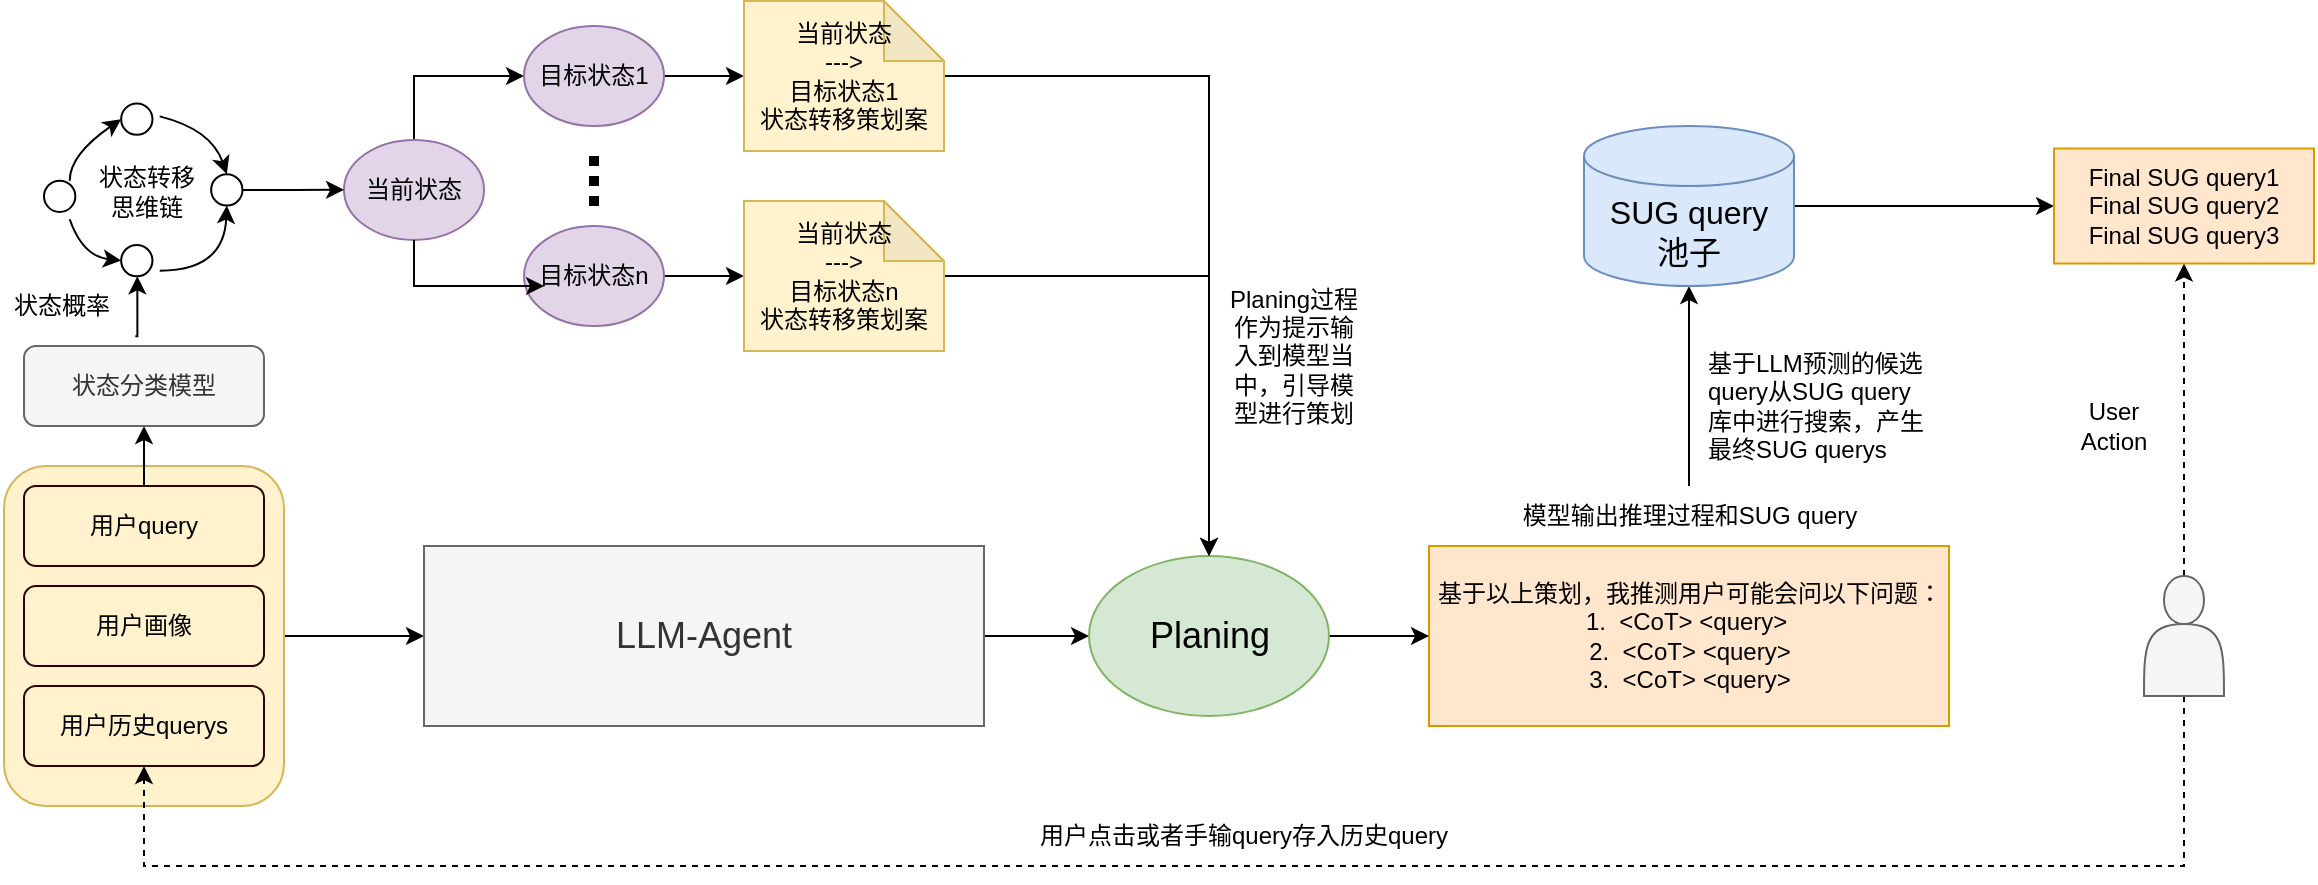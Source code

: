 <mxfile version="22.1.16" type="github">
  <diagram name="第 1 页" id="InZAc0_TM-ClW46jviGC">
    <mxGraphModel dx="2074" dy="1180" grid="1" gridSize="10" guides="1" tooltips="1" connect="1" arrows="1" fold="1" page="1" pageScale="1" pageWidth="1200" pageHeight="500" math="0" shadow="0">
      <root>
        <mxCell id="0" />
        <mxCell id="1" parent="0" />
        <mxCell id="WfHY0GyfMgqrQZnhInwm-1" value="" style="edgeStyle=orthogonalEdgeStyle;rounded=0;orthogonalLoop=1;jettySize=auto;html=1;" edge="1" parent="1" source="WfHY0GyfMgqrQZnhInwm-2" target="WfHY0GyfMgqrQZnhInwm-4">
          <mxGeometry relative="1" as="geometry" />
        </mxCell>
        <mxCell id="WfHY0GyfMgqrQZnhInwm-2" value="" style="rounded=1;whiteSpace=wrap;html=1;fillColor=#fff2cc;strokeColor=#d6b656;" vertex="1" parent="1">
          <mxGeometry x="30" y="250" width="140" height="170" as="geometry" />
        </mxCell>
        <mxCell id="WfHY0GyfMgqrQZnhInwm-3" value="" style="edgeStyle=orthogonalEdgeStyle;rounded=0;orthogonalLoop=1;jettySize=auto;html=1;" edge="1" parent="1" source="WfHY0GyfMgqrQZnhInwm-4">
          <mxGeometry relative="1" as="geometry">
            <mxPoint x="572.5" y="335" as="targetPoint" />
          </mxGeometry>
        </mxCell>
        <mxCell id="WfHY0GyfMgqrQZnhInwm-4" value="&lt;font style=&quot;font-size: 18px;&quot;&gt;LLM-Agent&lt;/font&gt;" style="rounded=0;whiteSpace=wrap;html=1;fillColor=#f5f5f5;fontColor=#333333;strokeColor=#666666;" vertex="1" parent="1">
          <mxGeometry x="240" y="290" width="280" height="90" as="geometry" />
        </mxCell>
        <mxCell id="WfHY0GyfMgqrQZnhInwm-5" value="用户历史querys" style="rounded=1;whiteSpace=wrap;html=1;fillColor=#fff2cc;strokeColor=#330000;" vertex="1" parent="1">
          <mxGeometry x="40" y="360" width="120" height="40" as="geometry" />
        </mxCell>
        <mxCell id="WfHY0GyfMgqrQZnhInwm-6" value="用户画像" style="rounded=1;whiteSpace=wrap;html=1;fillColor=#fff2cc;strokeColor=#330000;" vertex="1" parent="1">
          <mxGeometry x="40" y="310" width="120" height="40" as="geometry" />
        </mxCell>
        <mxCell id="WfHY0GyfMgqrQZnhInwm-47" value="" style="edgeStyle=orthogonalEdgeStyle;rounded=0;orthogonalLoop=1;jettySize=auto;html=1;" edge="1" parent="1" source="WfHY0GyfMgqrQZnhInwm-7" target="WfHY0GyfMgqrQZnhInwm-34">
          <mxGeometry relative="1" as="geometry" />
        </mxCell>
        <mxCell id="WfHY0GyfMgqrQZnhInwm-7" value="用户query" style="rounded=1;whiteSpace=wrap;html=1;fillColor=#fff2cc;strokeColor=#330000;" vertex="1" parent="1">
          <mxGeometry x="40" y="260" width="120" height="40" as="geometry" />
        </mxCell>
        <mxCell id="WfHY0GyfMgqrQZnhInwm-18" value="" style="edgeStyle=orthogonalEdgeStyle;rounded=0;orthogonalLoop=1;jettySize=auto;html=1;" edge="1" parent="1" source="WfHY0GyfMgqrQZnhInwm-19" target="WfHY0GyfMgqrQZnhInwm-29">
          <mxGeometry relative="1" as="geometry" />
        </mxCell>
        <mxCell id="WfHY0GyfMgqrQZnhInwm-19" value="模型输出推理过程和SUG query" style="text;html=1;strokeColor=none;fillColor=none;align=center;verticalAlign=middle;whiteSpace=wrap;rounded=0;" vertex="1" parent="1">
          <mxGeometry x="772.5" y="260" width="200" height="30" as="geometry" />
        </mxCell>
        <mxCell id="WfHY0GyfMgqrQZnhInwm-20" value="基于以上策划，我推测用户可能会问以下问题：&lt;br style=&quot;border-color: var(--border-color); color: rgb(0, 0, 0);&quot;&gt;&lt;span style=&quot;border-color: var(--border-color); color: rgb(0, 0, 0);&quot;&gt;1.&amp;nbsp; &amp;lt;CoT&amp;gt; &amp;lt;query&amp;gt;&amp;nbsp;&lt;/span&gt;&lt;br style=&quot;border-color: var(--border-color); color: rgb(0, 0, 0);&quot;&gt;&lt;span style=&quot;border-color: var(--border-color); color: rgb(0, 0, 0);&quot;&gt;2.&amp;nbsp; &amp;lt;CoT&amp;gt; &amp;lt;query&amp;gt;&lt;/span&gt;&lt;br style=&quot;border-color: var(--border-color); color: rgb(0, 0, 0);&quot;&gt;&lt;span style=&quot;border-color: var(--border-color); color: rgb(0, 0, 0);&quot;&gt;3.&amp;nbsp; &amp;lt;CoT&amp;gt; &amp;lt;query&amp;gt;&lt;/span&gt;" style="rounded=0;whiteSpace=wrap;html=1;fillColor=#ffe6cc;strokeColor=#d79b00;" vertex="1" parent="1">
          <mxGeometry x="742.5" y="290" width="260" height="90" as="geometry" />
        </mxCell>
        <mxCell id="WfHY0GyfMgqrQZnhInwm-22" style="edgeStyle=orthogonalEdgeStyle;rounded=0;orthogonalLoop=1;jettySize=auto;html=1;exitX=1;exitY=0.5;exitDx=0;exitDy=0;" edge="1" parent="1" source="WfHY0GyfMgqrQZnhInwm-23" target="WfHY0GyfMgqrQZnhInwm-20">
          <mxGeometry relative="1" as="geometry" />
        </mxCell>
        <mxCell id="WfHY0GyfMgqrQZnhInwm-23" value="&lt;font style=&quot;font-size: 18px;&quot;&gt;Planing&lt;/font&gt;" style="ellipse;whiteSpace=wrap;html=1;fillColor=#d5e8d4;strokeColor=#82b366;" vertex="1" parent="1">
          <mxGeometry x="572.5" y="295" width="120" height="80" as="geometry" />
        </mxCell>
        <mxCell id="WfHY0GyfMgqrQZnhInwm-24" style="edgeStyle=orthogonalEdgeStyle;rounded=0;orthogonalLoop=1;jettySize=auto;html=1;entryX=0.5;entryY=1;entryDx=0;entryDy=0;dashed=1;" edge="1" parent="1" source="WfHY0GyfMgqrQZnhInwm-26" target="WfHY0GyfMgqrQZnhInwm-31">
          <mxGeometry relative="1" as="geometry" />
        </mxCell>
        <mxCell id="WfHY0GyfMgqrQZnhInwm-25" style="edgeStyle=orthogonalEdgeStyle;rounded=0;orthogonalLoop=1;jettySize=auto;html=1;exitX=0.5;exitY=1;exitDx=0;exitDy=0;entryX=0.5;entryY=1;entryDx=0;entryDy=0;dashed=1;" edge="1" parent="1" source="WfHY0GyfMgqrQZnhInwm-26" target="WfHY0GyfMgqrQZnhInwm-5">
          <mxGeometry relative="1" as="geometry">
            <mxPoint x="700" y="540" as="targetPoint" />
            <Array as="points">
              <mxPoint x="1120" y="450" />
              <mxPoint x="100" y="450" />
            </Array>
          </mxGeometry>
        </mxCell>
        <mxCell id="WfHY0GyfMgqrQZnhInwm-26" value="" style="shape=actor;whiteSpace=wrap;html=1;fillColor=#f5f5f5;strokeColor=#666666;fontColor=#333333;" vertex="1" parent="1">
          <mxGeometry x="1100" y="305" width="40" height="60" as="geometry" />
        </mxCell>
        <mxCell id="WfHY0GyfMgqrQZnhInwm-27" value="User Action" style="text;html=1;strokeColor=none;fillColor=none;align=center;verticalAlign=middle;whiteSpace=wrap;rounded=0;" vertex="1" parent="1">
          <mxGeometry x="1055" y="220" width="60" height="20" as="geometry" />
        </mxCell>
        <mxCell id="WfHY0GyfMgqrQZnhInwm-28" value="" style="edgeStyle=orthogonalEdgeStyle;rounded=0;orthogonalLoop=1;jettySize=auto;html=1;" edge="1" parent="1" source="WfHY0GyfMgqrQZnhInwm-29" target="WfHY0GyfMgqrQZnhInwm-31">
          <mxGeometry relative="1" as="geometry" />
        </mxCell>
        <mxCell id="WfHY0GyfMgqrQZnhInwm-29" value="&lt;font style=&quot;font-size: 16px;&quot;&gt;SUG query&lt;br&gt;池子&lt;br&gt;&lt;/font&gt;" style="shape=cylinder3;whiteSpace=wrap;html=1;boundedLbl=1;backgroundOutline=1;size=15;fillColor=#dae8fc;strokeColor=#6c8ebf;" vertex="1" parent="1">
          <mxGeometry x="820" y="80" width="105" height="80" as="geometry" />
        </mxCell>
        <mxCell id="WfHY0GyfMgqrQZnhInwm-30" value="基于LLM预测的候选query从SUG query库中进行搜索，产生最终SUG querys" style="text;html=1;strokeColor=none;fillColor=none;align=left;verticalAlign=middle;whiteSpace=wrap;rounded=0;" vertex="1" parent="1">
          <mxGeometry x="880" y="170" width="110" height="100" as="geometry" />
        </mxCell>
        <mxCell id="WfHY0GyfMgqrQZnhInwm-31" value="Final SUG query1&lt;br&gt;Final SUG query2&lt;br&gt;Final SUG query3" style="rounded=0;whiteSpace=wrap;html=1;fillColor=#ffe6cc;strokeColor=#d79b00;" vertex="1" parent="1">
          <mxGeometry x="1055" y="91.25" width="130" height="57.5" as="geometry" />
        </mxCell>
        <mxCell id="WfHY0GyfMgqrQZnhInwm-32" value="用户点击或者手输query存入历史query" style="text;html=1;strokeColor=none;fillColor=none;align=center;verticalAlign=middle;whiteSpace=wrap;rounded=0;" vertex="1" parent="1">
          <mxGeometry x="530" y="420" width="240" height="30" as="geometry" />
        </mxCell>
        <mxCell id="WfHY0GyfMgqrQZnhInwm-45" value="" style="group" vertex="1" connectable="0" parent="1">
          <mxGeometry x="50" y="68.75" width="120" height="190" as="geometry" />
        </mxCell>
        <mxCell id="WfHY0GyfMgqrQZnhInwm-35" value="" style="ellipse;whiteSpace=wrap;html=1;aspect=fixed;" vertex="1" parent="WfHY0GyfMgqrQZnhInwm-45">
          <mxGeometry y="38.571" width="15.67" height="15.67" as="geometry" />
        </mxCell>
        <mxCell id="WfHY0GyfMgqrQZnhInwm-36" value="" style="ellipse;whiteSpace=wrap;html=1;aspect=fixed;" vertex="1" parent="WfHY0GyfMgqrQZnhInwm-45">
          <mxGeometry x="38.571" width="15.67" height="15.67" as="geometry" />
        </mxCell>
        <mxCell id="WfHY0GyfMgqrQZnhInwm-37" value="" style="ellipse;whiteSpace=wrap;html=1;aspect=fixed;" vertex="1" parent="WfHY0GyfMgqrQZnhInwm-45">
          <mxGeometry x="38.571" y="70.714" width="15.67" height="15.67" as="geometry" />
        </mxCell>
        <mxCell id="WfHY0GyfMgqrQZnhInwm-38" value="" style="ellipse;whiteSpace=wrap;html=1;aspect=fixed;" vertex="1" parent="WfHY0GyfMgqrQZnhInwm-45">
          <mxGeometry x="83.571" y="35.357" width="15.67" height="15.67" as="geometry" />
        </mxCell>
        <mxCell id="WfHY0GyfMgqrQZnhInwm-41" value="" style="curved=1;endArrow=classic;html=1;rounded=0;entryX=0;entryY=0.5;entryDx=0;entryDy=0;" edge="1" parent="WfHY0GyfMgqrQZnhInwm-45" target="WfHY0GyfMgqrQZnhInwm-36">
          <mxGeometry width="50" height="50" relative="1" as="geometry">
            <mxPoint x="12.857" y="38.571" as="sourcePoint" />
            <mxPoint x="48.214" y="12.857" as="targetPoint" />
            <Array as="points">
              <mxPoint x="12.857" y="25.714" />
            </Array>
          </mxGeometry>
        </mxCell>
        <mxCell id="WfHY0GyfMgqrQZnhInwm-42" value="" style="curved=1;endArrow=classic;html=1;rounded=0;entryX=0;entryY=0.5;entryDx=0;entryDy=0;" edge="1" parent="WfHY0GyfMgqrQZnhInwm-45" target="WfHY0GyfMgqrQZnhInwm-37">
          <mxGeometry width="50" height="50" relative="1" as="geometry">
            <mxPoint x="12.857" y="57.857" as="sourcePoint" />
            <mxPoint x="45" y="80.357" as="targetPoint" />
            <Array as="points">
              <mxPoint x="19.286" y="76.339" />
            </Array>
          </mxGeometry>
        </mxCell>
        <mxCell id="WfHY0GyfMgqrQZnhInwm-43" value="" style="curved=1;endArrow=classic;html=1;rounded=0;entryX=0.5;entryY=0;entryDx=0;entryDy=0;" edge="1" parent="WfHY0GyfMgqrQZnhInwm-45" target="WfHY0GyfMgqrQZnhInwm-38">
          <mxGeometry width="50" height="50" relative="1" as="geometry">
            <mxPoint x="57.857" y="6.429" as="sourcePoint" />
            <mxPoint x="90" y="-25.714" as="targetPoint" />
            <Array as="points">
              <mxPoint x="83.571" y="12.857" />
            </Array>
          </mxGeometry>
        </mxCell>
        <mxCell id="WfHY0GyfMgqrQZnhInwm-44" value="" style="curved=1;endArrow=classic;html=1;rounded=0;entryX=0.5;entryY=1;entryDx=0;entryDy=0;" edge="1" parent="WfHY0GyfMgqrQZnhInwm-45" target="WfHY0GyfMgqrQZnhInwm-38">
          <mxGeometry width="50" height="50" relative="1" as="geometry">
            <mxPoint x="57.857" y="83.571" as="sourcePoint" />
            <mxPoint x="90" y="51.429" as="targetPoint" />
            <Array as="points">
              <mxPoint x="90" y="83.571" />
            </Array>
          </mxGeometry>
        </mxCell>
        <mxCell id="WfHY0GyfMgqrQZnhInwm-50" value="状态转移思维链" style="text;html=1;strokeColor=none;fillColor=none;align=center;verticalAlign=middle;whiteSpace=wrap;rounded=0;" vertex="1" parent="WfHY0GyfMgqrQZnhInwm-45">
          <mxGeometry x="25.714" y="29.5" width="51.429" height="30" as="geometry" />
        </mxCell>
        <mxCell id="WfHY0GyfMgqrQZnhInwm-53" value="" style="edgeStyle=orthogonalEdgeStyle;rounded=0;orthogonalLoop=1;jettySize=auto;html=1;" edge="1" parent="WfHY0GyfMgqrQZnhInwm-45">
          <mxGeometry relative="1" as="geometry">
            <mxPoint x="45.66" y="116.38" as="sourcePoint" />
            <mxPoint x="46.66" y="86.38" as="targetPoint" />
          </mxGeometry>
        </mxCell>
        <mxCell id="WfHY0GyfMgqrQZnhInwm-49" value="状态概率" style="text;html=1;strokeColor=none;fillColor=none;align=center;verticalAlign=middle;whiteSpace=wrap;rounded=0;" vertex="1" parent="WfHY0GyfMgqrQZnhInwm-45">
          <mxGeometry x="-21.43" y="86.38" width="60" height="30" as="geometry" />
        </mxCell>
        <mxCell id="WfHY0GyfMgqrQZnhInwm-34" value="状态分类模型" style="rounded=1;whiteSpace=wrap;html=1;fillColor=#f5f5f5;strokeColor=#666666;fontColor=#333333;" vertex="1" parent="1">
          <mxGeometry x="40" y="190" width="120" height="40" as="geometry" />
        </mxCell>
        <mxCell id="WfHY0GyfMgqrQZnhInwm-63" style="edgeStyle=orthogonalEdgeStyle;rounded=0;orthogonalLoop=1;jettySize=auto;html=1;exitX=0.5;exitY=0;exitDx=0;exitDy=0;entryX=0;entryY=0.5;entryDx=0;entryDy=0;" edge="1" parent="1" source="WfHY0GyfMgqrQZnhInwm-54" target="WfHY0GyfMgqrQZnhInwm-55">
          <mxGeometry relative="1" as="geometry" />
        </mxCell>
        <mxCell id="WfHY0GyfMgqrQZnhInwm-54" value="当前状态" style="ellipse;whiteSpace=wrap;html=1;fillColor=#e1d5e7;strokeColor=#9673a6;" vertex="1" parent="1">
          <mxGeometry x="200" y="86.94" width="70" height="50" as="geometry" />
        </mxCell>
        <mxCell id="WfHY0GyfMgqrQZnhInwm-61" value="" style="edgeStyle=orthogonalEdgeStyle;rounded=0;orthogonalLoop=1;jettySize=auto;html=1;" edge="1" parent="1" source="WfHY0GyfMgqrQZnhInwm-55" target="WfHY0GyfMgqrQZnhInwm-58">
          <mxGeometry relative="1" as="geometry" />
        </mxCell>
        <mxCell id="WfHY0GyfMgqrQZnhInwm-55" value="目标状态1" style="ellipse;whiteSpace=wrap;html=1;fillColor=#e1d5e7;strokeColor=#9673a6;" vertex="1" parent="1">
          <mxGeometry x="290" y="30" width="70" height="50" as="geometry" />
        </mxCell>
        <mxCell id="WfHY0GyfMgqrQZnhInwm-62" value="" style="edgeStyle=orthogonalEdgeStyle;rounded=0;orthogonalLoop=1;jettySize=auto;html=1;" edge="1" parent="1" source="WfHY0GyfMgqrQZnhInwm-56" target="WfHY0GyfMgqrQZnhInwm-59">
          <mxGeometry relative="1" as="geometry" />
        </mxCell>
        <mxCell id="WfHY0GyfMgqrQZnhInwm-56" value="目标状态n" style="ellipse;whiteSpace=wrap;html=1;fillColor=#e1d5e7;strokeColor=#9673a6;" vertex="1" parent="1">
          <mxGeometry x="290" y="130" width="70" height="50" as="geometry" />
        </mxCell>
        <mxCell id="WfHY0GyfMgqrQZnhInwm-57" value="" style="endArrow=none;html=1;rounded=0;dashed=1;strokeWidth=5;dashPattern=1 1;" edge="1" parent="1">
          <mxGeometry width="50" height="50" relative="1" as="geometry">
            <mxPoint x="325" y="120" as="sourcePoint" />
            <mxPoint x="325" y="90" as="targetPoint" />
          </mxGeometry>
        </mxCell>
        <mxCell id="WfHY0GyfMgqrQZnhInwm-66" style="edgeStyle=orthogonalEdgeStyle;rounded=0;orthogonalLoop=1;jettySize=auto;html=1;entryX=0.5;entryY=0;entryDx=0;entryDy=0;" edge="1" parent="1" source="WfHY0GyfMgqrQZnhInwm-58" target="WfHY0GyfMgqrQZnhInwm-23">
          <mxGeometry relative="1" as="geometry" />
        </mxCell>
        <mxCell id="WfHY0GyfMgqrQZnhInwm-58" value="当前状态&lt;br&gt;---&amp;gt;&lt;br&gt;目标状态1&lt;br&gt;状态转移策划案" style="shape=note;whiteSpace=wrap;html=1;backgroundOutline=1;darkOpacity=0.05;fillColor=#fff2cc;strokeColor=#d6b656;" vertex="1" parent="1">
          <mxGeometry x="400" y="17.5" width="100" height="75" as="geometry" />
        </mxCell>
        <mxCell id="WfHY0GyfMgqrQZnhInwm-67" style="edgeStyle=orthogonalEdgeStyle;rounded=0;orthogonalLoop=1;jettySize=auto;html=1;" edge="1" parent="1" source="WfHY0GyfMgqrQZnhInwm-59" target="WfHY0GyfMgqrQZnhInwm-23">
          <mxGeometry relative="1" as="geometry" />
        </mxCell>
        <mxCell id="WfHY0GyfMgqrQZnhInwm-59" value="当前状态&lt;br&gt;---&amp;gt;&lt;br&gt;目标状态n&lt;br&gt;状态转移策划案" style="shape=note;whiteSpace=wrap;html=1;backgroundOutline=1;darkOpacity=0.05;fillColor=#fff2cc;strokeColor=#d6b656;" vertex="1" parent="1">
          <mxGeometry x="400" y="117.5" width="100" height="75" as="geometry" />
        </mxCell>
        <mxCell id="WfHY0GyfMgqrQZnhInwm-60" value="" style="edgeStyle=orthogonalEdgeStyle;rounded=0;orthogonalLoop=1;jettySize=auto;html=1;" edge="1" parent="1" source="WfHY0GyfMgqrQZnhInwm-38" target="WfHY0GyfMgqrQZnhInwm-54">
          <mxGeometry relative="1" as="geometry" />
        </mxCell>
        <mxCell id="WfHY0GyfMgqrQZnhInwm-65" style="edgeStyle=orthogonalEdgeStyle;rounded=0;orthogonalLoop=1;jettySize=auto;html=1;exitX=0.5;exitY=1;exitDx=0;exitDy=0;entryX=0.143;entryY=0.6;entryDx=0;entryDy=0;entryPerimeter=0;" edge="1" parent="1" source="WfHY0GyfMgqrQZnhInwm-54" target="WfHY0GyfMgqrQZnhInwm-56">
          <mxGeometry relative="1" as="geometry" />
        </mxCell>
        <mxCell id="WfHY0GyfMgqrQZnhInwm-68" value="Planing过程作为提示输入到模型当中，引导模型进行策划" style="text;html=1;strokeColor=none;fillColor=none;align=center;verticalAlign=middle;whiteSpace=wrap;rounded=0;" vertex="1" parent="1">
          <mxGeometry x="640" y="150" width="70" height="90" as="geometry" />
        </mxCell>
      </root>
    </mxGraphModel>
  </diagram>
</mxfile>
